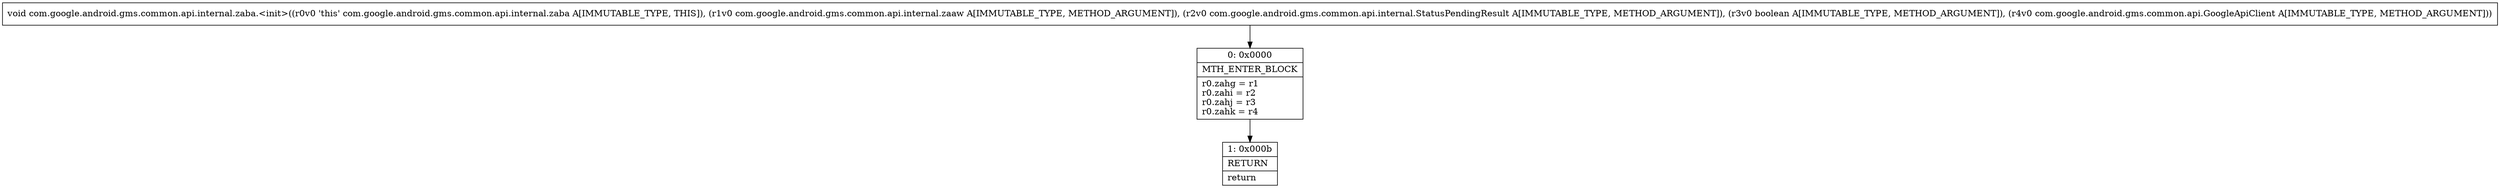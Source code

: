digraph "CFG forcom.google.android.gms.common.api.internal.zaba.\<init\>(Lcom\/google\/android\/gms\/common\/api\/internal\/zaaw;Lcom\/google\/android\/gms\/common\/api\/internal\/StatusPendingResult;ZLcom\/google\/android\/gms\/common\/api\/GoogleApiClient;)V" {
Node_0 [shape=record,label="{0\:\ 0x0000|MTH_ENTER_BLOCK\l|r0.zahg = r1\lr0.zahi = r2\lr0.zahj = r3\lr0.zahk = r4\l}"];
Node_1 [shape=record,label="{1\:\ 0x000b|RETURN\l|return\l}"];
MethodNode[shape=record,label="{void com.google.android.gms.common.api.internal.zaba.\<init\>((r0v0 'this' com.google.android.gms.common.api.internal.zaba A[IMMUTABLE_TYPE, THIS]), (r1v0 com.google.android.gms.common.api.internal.zaaw A[IMMUTABLE_TYPE, METHOD_ARGUMENT]), (r2v0 com.google.android.gms.common.api.internal.StatusPendingResult A[IMMUTABLE_TYPE, METHOD_ARGUMENT]), (r3v0 boolean A[IMMUTABLE_TYPE, METHOD_ARGUMENT]), (r4v0 com.google.android.gms.common.api.GoogleApiClient A[IMMUTABLE_TYPE, METHOD_ARGUMENT])) }"];
MethodNode -> Node_0;
Node_0 -> Node_1;
}

